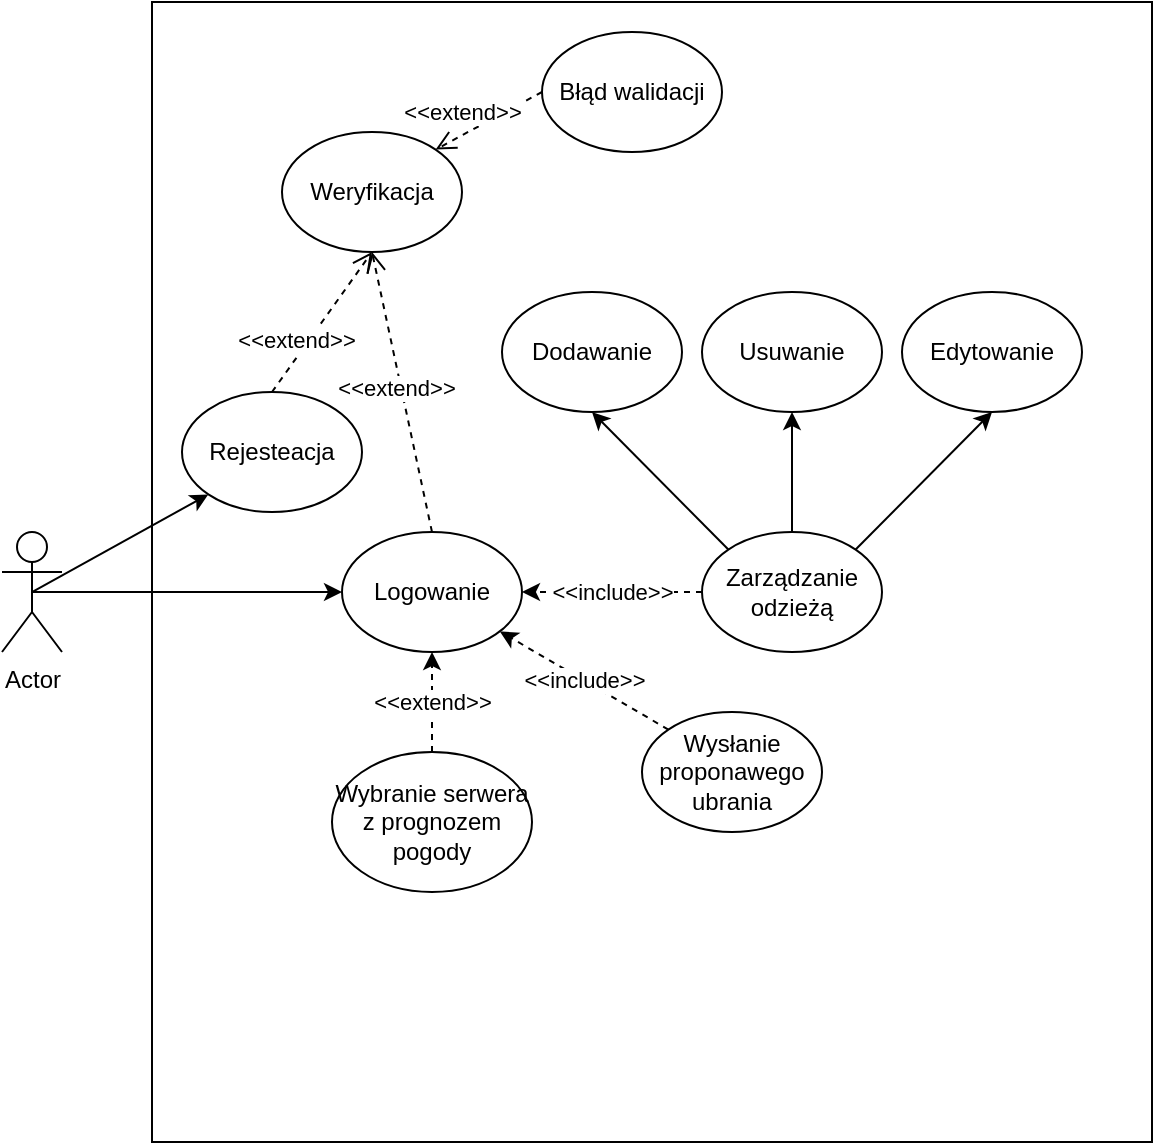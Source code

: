<mxfile version="16.5.1" type="device"><diagram id="6ViBg7_zqVjLUFi-8w24" name="Page-1"><mxGraphModel dx="1038" dy="1728" grid="1" gridSize="10" guides="1" tooltips="1" connect="1" arrows="1" fold="1" page="1" pageScale="1" pageWidth="850" pageHeight="1100" math="0" shadow="0"><root><mxCell id="0"/><mxCell id="1" parent="0"/><mxCell id="EAqOq6LOIEEb5EtbMEZV-1" value="" style="rounded=0;whiteSpace=wrap;html=1;direction=south;" parent="1" vertex="1"><mxGeometry x="215" y="-165" width="500" height="570" as="geometry"/></mxCell><mxCell id="FLRXxijTVAITvhSr6__S-3" style="edgeStyle=orthogonalEdgeStyle;rounded=0;orthogonalLoop=1;jettySize=auto;html=1;exitX=0.5;exitY=0.5;exitDx=0;exitDy=0;exitPerimeter=0;entryX=0;entryY=0.5;entryDx=0;entryDy=0;" parent="1" source="EAqOq6LOIEEb5EtbMEZV-2" target="FLRXxijTVAITvhSr6__S-8" edge="1"><mxGeometry relative="1" as="geometry"><mxPoint x="280" y="130" as="targetPoint"/></mxGeometry></mxCell><mxCell id="FLRXxijTVAITvhSr6__S-5" style="edgeStyle=classic;rounded=0;orthogonalLoop=1;jettySize=auto;html=1;exitX=0.5;exitY=0.5;exitDx=0;exitDy=0;exitPerimeter=0;entryX=0;entryY=1;entryDx=0;entryDy=0;" parent="1" source="EAqOq6LOIEEb5EtbMEZV-2" target="FLRXxijTVAITvhSr6__S-4" edge="1"><mxGeometry relative="1" as="geometry"/></mxCell><mxCell id="EAqOq6LOIEEb5EtbMEZV-2" value="Actor" style="shape=umlActor;verticalLabelPosition=bottom;verticalAlign=top;html=1;outlineConnect=0;" parent="1" vertex="1"><mxGeometry x="140" y="100" width="30" height="60" as="geometry"/></mxCell><mxCell id="FLRXxijTVAITvhSr6__S-4" value="Rejesteacja" style="ellipse;whiteSpace=wrap;html=1;" parent="1" vertex="1"><mxGeometry x="230" y="30" width="90" height="60" as="geometry"/></mxCell><mxCell id="FLRXxijTVAITvhSr6__S-8" value="Logowanie" style="ellipse;whiteSpace=wrap;html=1;" parent="1" vertex="1"><mxGeometry x="310" y="100" width="90" height="60" as="geometry"/></mxCell><mxCell id="FLRXxijTVAITvhSr6__S-9" value="Weryfikacja" style="ellipse;whiteSpace=wrap;html=1;" parent="1" vertex="1"><mxGeometry x="280" y="-100" width="90" height="60" as="geometry"/></mxCell><mxCell id="FLRXxijTVAITvhSr6__S-10" value="&amp;lt;&amp;lt;extend&amp;gt;&amp;gt;" style="html=1;verticalAlign=bottom;endArrow=open;dashed=1;endSize=8;rounded=0;exitX=0.5;exitY=0;exitDx=0;exitDy=0;entryX=0.5;entryY=1;entryDx=0;entryDy=0;" parent="1" source="FLRXxijTVAITvhSr6__S-4" target="FLRXxijTVAITvhSr6__S-9" edge="1"><mxGeometry x="-0.5" relative="1" as="geometry"><mxPoint x="460" y="110" as="sourcePoint"/><mxPoint x="380" y="110" as="targetPoint"/><mxPoint as="offset"/></mxGeometry></mxCell><mxCell id="FLRXxijTVAITvhSr6__S-11" value="Błąd walidacji" style="ellipse;whiteSpace=wrap;html=1;" parent="1" vertex="1"><mxGeometry x="410" y="-150" width="90" height="60" as="geometry"/></mxCell><mxCell id="FLRXxijTVAITvhSr6__S-13" value="&amp;lt;&amp;lt;extend&amp;gt;&amp;gt;" style="html=1;verticalAlign=bottom;endArrow=open;dashed=1;endSize=8;rounded=0;entryX=1;entryY=0;entryDx=0;entryDy=0;exitX=0;exitY=0.5;exitDx=0;exitDy=0;" parent="1" source="FLRXxijTVAITvhSr6__S-11" target="FLRXxijTVAITvhSr6__S-9" edge="1"><mxGeometry x="0.478" y="-1" relative="1" as="geometry"><mxPoint x="510" y="-50" as="sourcePoint"/><mxPoint x="430" y="-50" as="targetPoint"/><mxPoint y="-1" as="offset"/></mxGeometry></mxCell><mxCell id="FLRXxijTVAITvhSr6__S-16" value="&amp;lt;&amp;lt;extend&amp;gt;&amp;gt;" style="html=1;verticalAlign=bottom;endArrow=open;dashed=1;endSize=8;rounded=0;exitX=0.5;exitY=0;exitDx=0;exitDy=0;entryX=0.5;entryY=1;entryDx=0;entryDy=0;" parent="1" source="FLRXxijTVAITvhSr6__S-8" target="FLRXxijTVAITvhSr6__S-9" edge="1"><mxGeometry x="-0.087" y="4" relative="1" as="geometry"><mxPoint x="310" y="60" as="sourcePoint"/><mxPoint x="260" y="20" as="targetPoint"/><mxPoint as="offset"/></mxGeometry></mxCell><mxCell id="FLRXxijTVAITvhSr6__S-26" style="edgeStyle=classic;rounded=0;orthogonalLoop=1;jettySize=auto;html=1;exitX=0;exitY=0;exitDx=0;exitDy=0;entryX=0.5;entryY=1;entryDx=0;entryDy=0;" parent="1" source="FLRXxijTVAITvhSr6__S-17" target="FLRXxijTVAITvhSr6__S-23" edge="1"><mxGeometry relative="1" as="geometry"/></mxCell><mxCell id="FLRXxijTVAITvhSr6__S-17" value="Zarządzanie odzieżą" style="ellipse;whiteSpace=wrap;html=1;" parent="1" vertex="1"><mxGeometry x="490" y="100" width="90" height="60" as="geometry"/></mxCell><mxCell id="FLRXxijTVAITvhSr6__S-23" value="Dodawanie" style="ellipse;whiteSpace=wrap;html=1;" parent="1" vertex="1"><mxGeometry x="390" y="-20" width="90" height="60" as="geometry"/></mxCell><mxCell id="FLRXxijTVAITvhSr6__S-24" value="Usuwanie" style="ellipse;whiteSpace=wrap;html=1;" parent="1" vertex="1"><mxGeometry x="490" y="-20" width="90" height="60" as="geometry"/></mxCell><mxCell id="FLRXxijTVAITvhSr6__S-25" value="Edytowanie" style="ellipse;whiteSpace=wrap;html=1;" parent="1" vertex="1"><mxGeometry x="590" y="-20" width="90" height="60" as="geometry"/></mxCell><mxCell id="FLRXxijTVAITvhSr6__S-27" style="edgeStyle=classic;rounded=0;orthogonalLoop=1;jettySize=auto;html=1;exitX=0.5;exitY=0;exitDx=0;exitDy=0;entryX=0.5;entryY=1;entryDx=0;entryDy=0;" parent="1" source="FLRXxijTVAITvhSr6__S-17" target="FLRXxijTVAITvhSr6__S-24" edge="1"><mxGeometry relative="1" as="geometry"><mxPoint x="538.18" y="99.997" as="sourcePoint"/><mxPoint x="500" y="31.21" as="targetPoint"/></mxGeometry></mxCell><mxCell id="FLRXxijTVAITvhSr6__S-29" style="edgeStyle=classic;rounded=0;orthogonalLoop=1;jettySize=auto;html=1;exitX=1;exitY=0;exitDx=0;exitDy=0;entryX=0.5;entryY=1;entryDx=0;entryDy=0;" parent="1" source="FLRXxijTVAITvhSr6__S-17" target="FLRXxijTVAITvhSr6__S-25" edge="1"><mxGeometry relative="1" as="geometry"><mxPoint x="580" y="100" as="sourcePoint"/><mxPoint x="610" y="40" as="targetPoint"/></mxGeometry></mxCell><mxCell id="FLRXxijTVAITvhSr6__S-31" value="&amp;lt;&amp;lt;include&amp;gt;&amp;gt;" style="edgeStyle=classic;rounded=0;orthogonalLoop=1;jettySize=auto;html=1;exitX=0;exitY=0;exitDx=0;exitDy=0;dashed=1" parent="1" source="FLRXxijTVAITvhSr6__S-30" target="FLRXxijTVAITvhSr6__S-8" edge="1"><mxGeometry relative="1" as="geometry"/></mxCell><mxCell id="FLRXxijTVAITvhSr6__S-30" value="Wysłanie proponawego ubrania" style="ellipse;whiteSpace=wrap;html=1;" parent="1" vertex="1"><mxGeometry x="460" y="190" width="90" height="60" as="geometry"/></mxCell><mxCell id="FLRXxijTVAITvhSr6__S-32" value="&amp;lt;&amp;lt;include&amp;gt;&amp;gt;" style="edgeStyle=classic;rounded=0;orthogonalLoop=1;jettySize=auto;html=1;exitX=0;exitY=0.5;exitDx=0;exitDy=0;dashed=1;entryX=1;entryY=0.5;entryDx=0;entryDy=0;" parent="1" source="FLRXxijTVAITvhSr6__S-17" target="FLRXxijTVAITvhSr6__S-8" edge="1"><mxGeometry relative="1" as="geometry"><mxPoint x="614.14" y="209.167" as="sourcePoint"/><mxPoint x="530.004" y="159.999" as="targetPoint"/></mxGeometry></mxCell><mxCell id="FLRXxijTVAITvhSr6__S-34" value="Wybranie serwera z prognozem pogody" style="ellipse;whiteSpace=wrap;html=1;" parent="1" vertex="1"><mxGeometry x="305" y="210" width="100" height="70" as="geometry"/></mxCell><mxCell id="FLRXxijTVAITvhSr6__S-35" value="&amp;lt;&amp;lt;extend&amp;gt;&amp;gt;" style="edgeStyle=classic;rounded=0;orthogonalLoop=1;jettySize=auto;html=1;exitX=0.5;exitY=0;exitDx=0;exitDy=0;dashed=1;entryX=0.5;entryY=1;entryDx=0;entryDy=0;" parent="1" source="FLRXxijTVAITvhSr6__S-34" target="FLRXxijTVAITvhSr6__S-8" edge="1"><mxGeometry relative="1" as="geometry"><mxPoint x="460.0" y="229.167" as="sourcePoint"/><mxPoint x="375.864" y="179.999" as="targetPoint"/></mxGeometry></mxCell></root></mxGraphModel></diagram></mxfile>